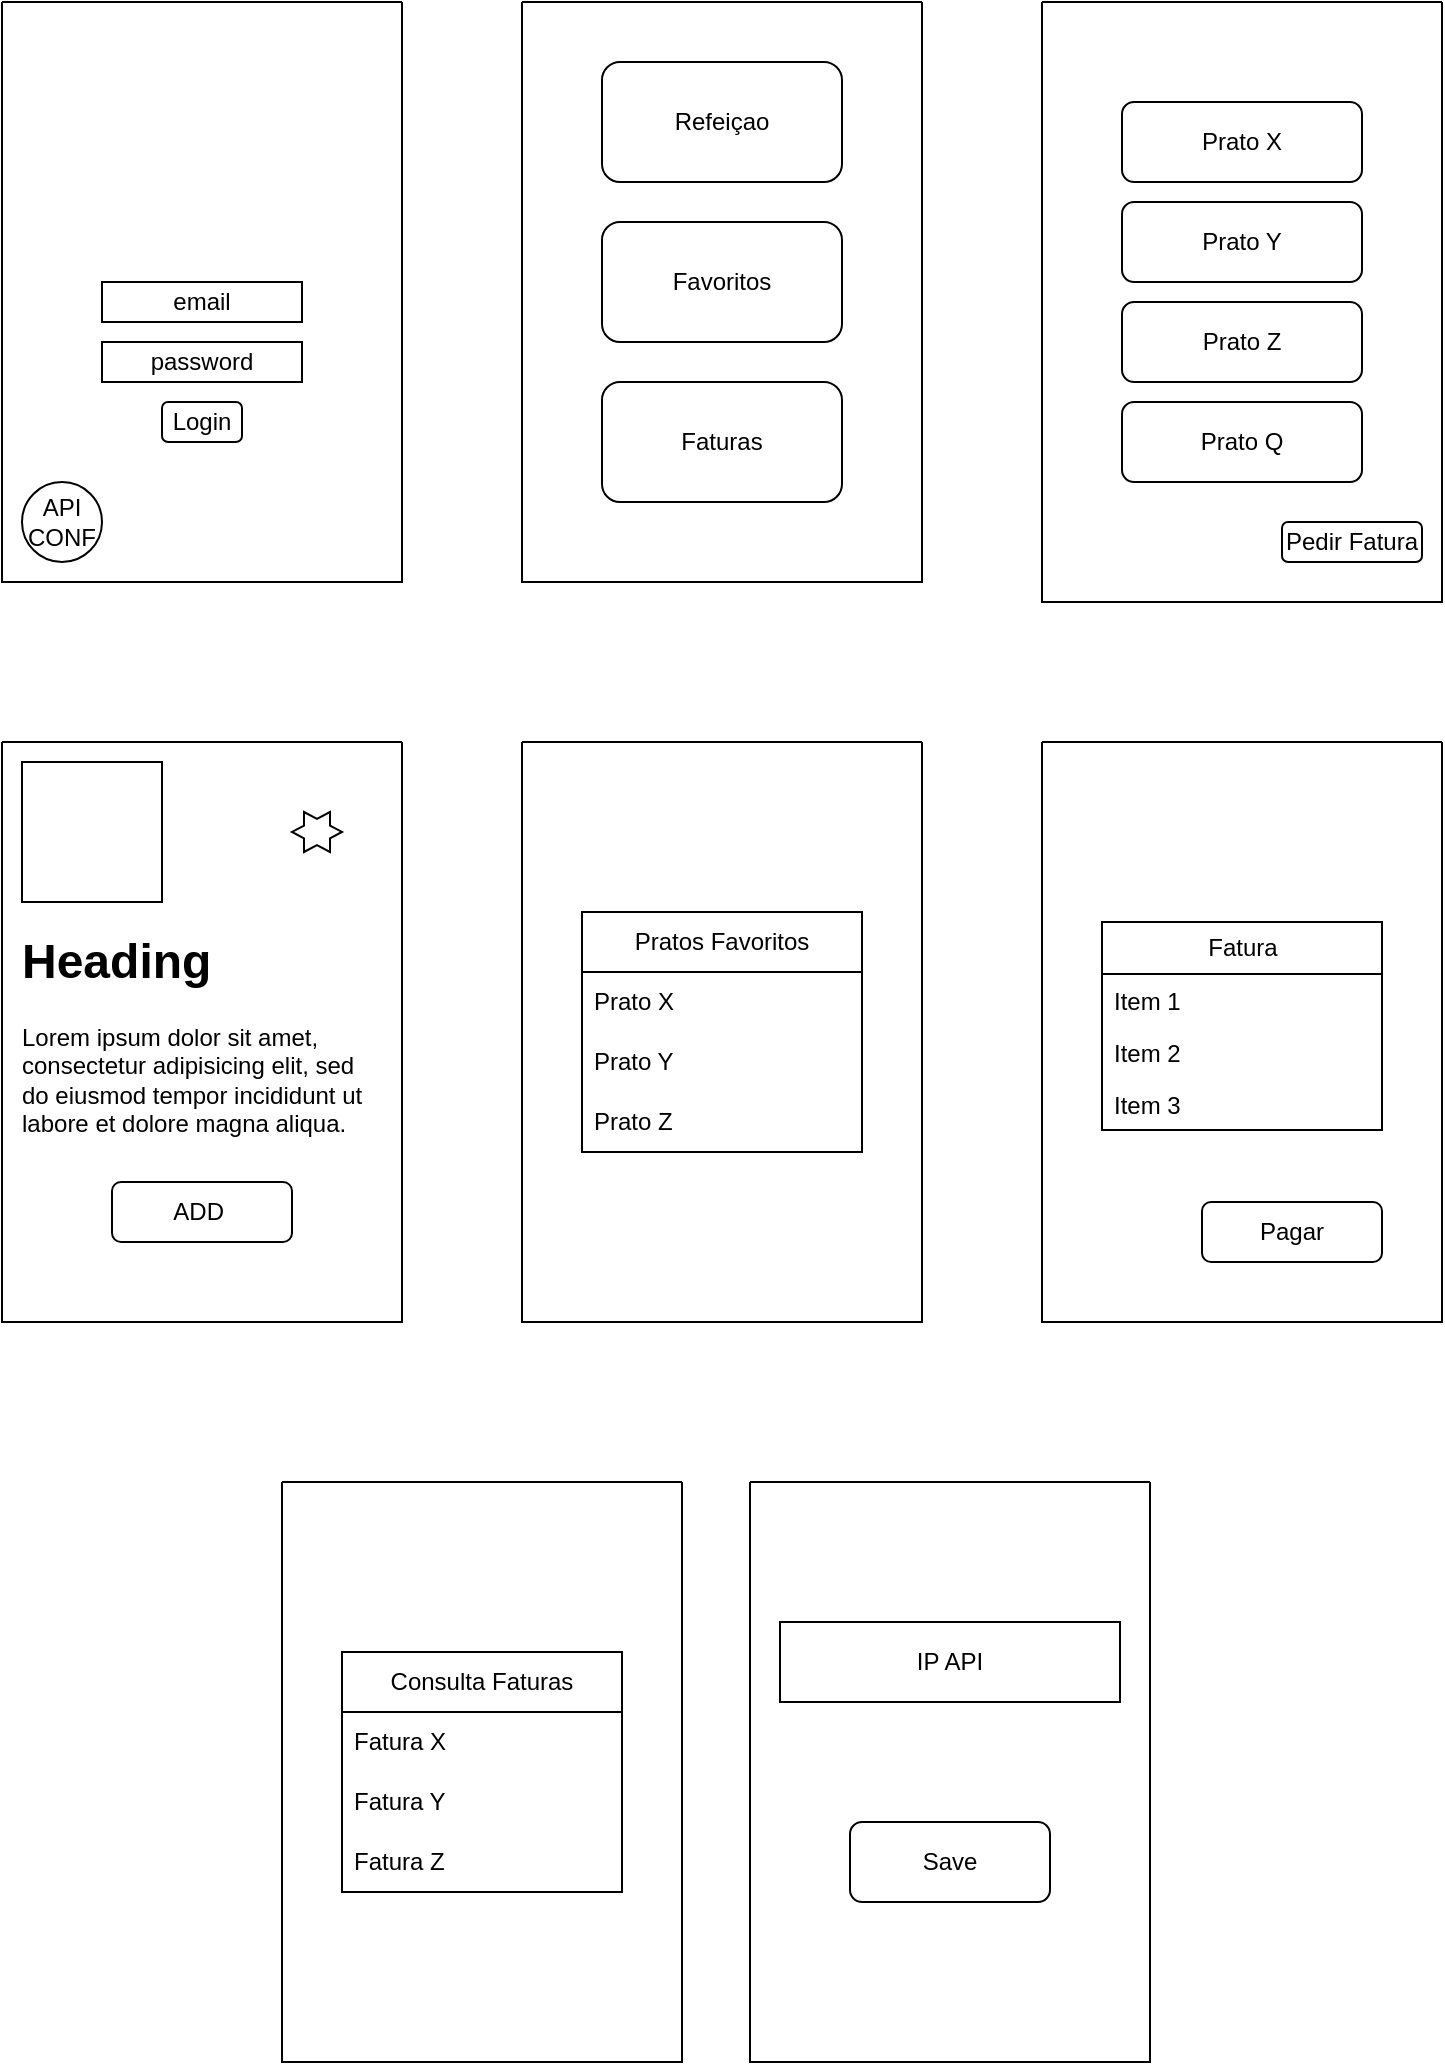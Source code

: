 <mxfile version="22.0.4" type="device">
  <diagram name="Page-1" id="bd6bbabYntFXdZzJabgJ">
    <mxGraphModel dx="954" dy="647" grid="1" gridSize="10" guides="1" tooltips="1" connect="1" arrows="1" fold="1" page="1" pageScale="1" pageWidth="827" pageHeight="1169" math="0" shadow="0">
      <root>
        <mxCell id="0" />
        <mxCell id="1" parent="0" />
        <mxCell id="HqXSGw4q4rn_gHDSRf10-6" value="" style="swimlane;startSize=0;" vertex="1" parent="1">
          <mxGeometry x="40" y="40" width="200" height="290" as="geometry" />
        </mxCell>
        <mxCell id="HqXSGw4q4rn_gHDSRf10-7" value="email" style="rounded=0;whiteSpace=wrap;html=1;" vertex="1" parent="HqXSGw4q4rn_gHDSRf10-6">
          <mxGeometry x="50" y="140" width="100" height="20" as="geometry" />
        </mxCell>
        <mxCell id="HqXSGw4q4rn_gHDSRf10-8" value="password" style="rounded=0;whiteSpace=wrap;html=1;" vertex="1" parent="HqXSGw4q4rn_gHDSRf10-6">
          <mxGeometry x="50" y="170" width="100" height="20" as="geometry" />
        </mxCell>
        <mxCell id="HqXSGw4q4rn_gHDSRf10-9" value="Login" style="rounded=1;whiteSpace=wrap;html=1;" vertex="1" parent="HqXSGw4q4rn_gHDSRf10-6">
          <mxGeometry x="80" y="200" width="40" height="20" as="geometry" />
        </mxCell>
        <mxCell id="HqXSGw4q4rn_gHDSRf10-10" value="API CONF" style="ellipse;whiteSpace=wrap;html=1;aspect=fixed;" vertex="1" parent="HqXSGw4q4rn_gHDSRf10-6">
          <mxGeometry x="10" y="240" width="40" height="40" as="geometry" />
        </mxCell>
        <mxCell id="HqXSGw4q4rn_gHDSRf10-21" value="" style="swimlane;startSize=0;" vertex="1" parent="1">
          <mxGeometry x="300" y="40" width="200" height="290" as="geometry" />
        </mxCell>
        <mxCell id="HqXSGw4q4rn_gHDSRf10-61" value="Faturas" style="rounded=1;whiteSpace=wrap;html=1;" vertex="1" parent="HqXSGw4q4rn_gHDSRf10-21">
          <mxGeometry x="40" y="190" width="120" height="60" as="geometry" />
        </mxCell>
        <mxCell id="HqXSGw4q4rn_gHDSRf10-63" value="Favoritos" style="rounded=1;whiteSpace=wrap;html=1;" vertex="1" parent="HqXSGw4q4rn_gHDSRf10-21">
          <mxGeometry x="40" y="110" width="120" height="60" as="geometry" />
        </mxCell>
        <mxCell id="HqXSGw4q4rn_gHDSRf10-65" value="Refeiçao" style="rounded=1;whiteSpace=wrap;html=1;" vertex="1" parent="HqXSGw4q4rn_gHDSRf10-21">
          <mxGeometry x="40" y="30" width="120" height="60" as="geometry" />
        </mxCell>
        <mxCell id="HqXSGw4q4rn_gHDSRf10-26" value="" style="swimlane;startSize=0;" vertex="1" parent="1">
          <mxGeometry x="560" y="40" width="200" height="300" as="geometry" />
        </mxCell>
        <mxCell id="HqXSGw4q4rn_gHDSRf10-72" value="Prato Q" style="rounded=1;whiteSpace=wrap;html=1;" vertex="1" parent="HqXSGw4q4rn_gHDSRf10-26">
          <mxGeometry x="40" y="200" width="120" height="40" as="geometry" />
        </mxCell>
        <mxCell id="HqXSGw4q4rn_gHDSRf10-73" value="Prato X" style="rounded=1;whiteSpace=wrap;html=1;" vertex="1" parent="HqXSGw4q4rn_gHDSRf10-26">
          <mxGeometry x="40" y="50" width="120" height="40" as="geometry" />
        </mxCell>
        <mxCell id="HqXSGw4q4rn_gHDSRf10-74" value="Prato Y" style="rounded=1;whiteSpace=wrap;html=1;" vertex="1" parent="HqXSGw4q4rn_gHDSRf10-26">
          <mxGeometry x="40" y="100" width="120" height="40" as="geometry" />
        </mxCell>
        <mxCell id="HqXSGw4q4rn_gHDSRf10-75" value="Prato Z" style="rounded=1;whiteSpace=wrap;html=1;" vertex="1" parent="HqXSGw4q4rn_gHDSRf10-26">
          <mxGeometry x="40" y="150" width="120" height="40" as="geometry" />
        </mxCell>
        <mxCell id="HqXSGw4q4rn_gHDSRf10-76" value="Pedir Fatura" style="rounded=1;whiteSpace=wrap;html=1;" vertex="1" parent="HqXSGw4q4rn_gHDSRf10-26">
          <mxGeometry x="120" y="260" width="70" height="20" as="geometry" />
        </mxCell>
        <mxCell id="HqXSGw4q4rn_gHDSRf10-31" value="" style="swimlane;startSize=0;" vertex="1" parent="1">
          <mxGeometry x="40" y="410" width="200" height="290" as="geometry" />
        </mxCell>
        <mxCell id="HqXSGw4q4rn_gHDSRf10-77" value="" style="whiteSpace=wrap;html=1;aspect=fixed;" vertex="1" parent="HqXSGw4q4rn_gHDSRf10-31">
          <mxGeometry x="10" y="10" width="70" height="70" as="geometry" />
        </mxCell>
        <mxCell id="HqXSGw4q4rn_gHDSRf10-78" value="&lt;h1&gt;Heading&lt;/h1&gt;&lt;p&gt;Lorem ipsum dolor sit amet, consectetur adipisicing elit, sed do eiusmod tempor incididunt ut labore et dolore magna aliqua.&lt;/p&gt;" style="text;html=1;strokeColor=none;fillColor=none;spacing=5;spacingTop=-20;whiteSpace=wrap;overflow=hidden;rounded=0;" vertex="1" parent="HqXSGw4q4rn_gHDSRf10-31">
          <mxGeometry x="5" y="90" width="190" height="120" as="geometry" />
        </mxCell>
        <mxCell id="HqXSGw4q4rn_gHDSRf10-79" value="ADD&amp;nbsp;" style="rounded=1;whiteSpace=wrap;html=1;" vertex="1" parent="HqXSGw4q4rn_gHDSRf10-31">
          <mxGeometry x="55" y="220" width="90" height="30" as="geometry" />
        </mxCell>
        <mxCell id="HqXSGw4q4rn_gHDSRf10-80" value="" style="verticalLabelPosition=bottom;verticalAlign=top;html=1;shape=mxgraph.basic.6_point_star" vertex="1" parent="HqXSGw4q4rn_gHDSRf10-31">
          <mxGeometry x="145" y="35" width="25" height="20" as="geometry" />
        </mxCell>
        <mxCell id="HqXSGw4q4rn_gHDSRf10-37" value="" style="swimlane;startSize=0;" vertex="1" parent="1">
          <mxGeometry x="300" y="410" width="200" height="290" as="geometry" />
        </mxCell>
        <mxCell id="HqXSGw4q4rn_gHDSRf10-81" value="Pratos Favoritos" style="swimlane;fontStyle=0;childLayout=stackLayout;horizontal=1;startSize=30;horizontalStack=0;resizeParent=1;resizeParentMax=0;resizeLast=0;collapsible=1;marginBottom=0;whiteSpace=wrap;html=1;" vertex="1" parent="HqXSGw4q4rn_gHDSRf10-37">
          <mxGeometry x="30" y="85" width="140" height="120" as="geometry" />
        </mxCell>
        <mxCell id="HqXSGw4q4rn_gHDSRf10-82" value="Prato X" style="text;strokeColor=none;fillColor=none;align=left;verticalAlign=middle;spacingLeft=4;spacingRight=4;overflow=hidden;points=[[0,0.5],[1,0.5]];portConstraint=eastwest;rotatable=0;whiteSpace=wrap;html=1;" vertex="1" parent="HqXSGw4q4rn_gHDSRf10-81">
          <mxGeometry y="30" width="140" height="30" as="geometry" />
        </mxCell>
        <mxCell id="HqXSGw4q4rn_gHDSRf10-83" value="Prato Y" style="text;strokeColor=none;fillColor=none;align=left;verticalAlign=middle;spacingLeft=4;spacingRight=4;overflow=hidden;points=[[0,0.5],[1,0.5]];portConstraint=eastwest;rotatable=0;whiteSpace=wrap;html=1;" vertex="1" parent="HqXSGw4q4rn_gHDSRf10-81">
          <mxGeometry y="60" width="140" height="30" as="geometry" />
        </mxCell>
        <mxCell id="HqXSGw4q4rn_gHDSRf10-84" value="Prato Z" style="text;strokeColor=none;fillColor=none;align=left;verticalAlign=middle;spacingLeft=4;spacingRight=4;overflow=hidden;points=[[0,0.5],[1,0.5]];portConstraint=eastwest;rotatable=0;whiteSpace=wrap;html=1;" vertex="1" parent="HqXSGw4q4rn_gHDSRf10-81">
          <mxGeometry y="90" width="140" height="30" as="geometry" />
        </mxCell>
        <mxCell id="HqXSGw4q4rn_gHDSRf10-43" value="" style="swimlane;startSize=0;" vertex="1" parent="1">
          <mxGeometry x="560" y="410" width="200" height="290" as="geometry" />
        </mxCell>
        <mxCell id="HqXSGw4q4rn_gHDSRf10-93" value="Fatura" style="swimlane;fontStyle=0;childLayout=stackLayout;horizontal=1;startSize=26;fillColor=none;horizontalStack=0;resizeParent=1;resizeParentMax=0;resizeLast=0;collapsible=1;marginBottom=0;html=1;" vertex="1" parent="HqXSGw4q4rn_gHDSRf10-43">
          <mxGeometry x="30" y="90" width="140" height="104" as="geometry" />
        </mxCell>
        <mxCell id="HqXSGw4q4rn_gHDSRf10-94" value="Item 1" style="text;strokeColor=none;fillColor=none;align=left;verticalAlign=top;spacingLeft=4;spacingRight=4;overflow=hidden;rotatable=0;points=[[0,0.5],[1,0.5]];portConstraint=eastwest;whiteSpace=wrap;html=1;" vertex="1" parent="HqXSGw4q4rn_gHDSRf10-93">
          <mxGeometry y="26" width="140" height="26" as="geometry" />
        </mxCell>
        <mxCell id="HqXSGw4q4rn_gHDSRf10-95" value="Item 2" style="text;strokeColor=none;fillColor=none;align=left;verticalAlign=top;spacingLeft=4;spacingRight=4;overflow=hidden;rotatable=0;points=[[0,0.5],[1,0.5]];portConstraint=eastwest;whiteSpace=wrap;html=1;" vertex="1" parent="HqXSGw4q4rn_gHDSRf10-93">
          <mxGeometry y="52" width="140" height="26" as="geometry" />
        </mxCell>
        <mxCell id="HqXSGw4q4rn_gHDSRf10-96" value="Item 3" style="text;strokeColor=none;fillColor=none;align=left;verticalAlign=top;spacingLeft=4;spacingRight=4;overflow=hidden;rotatable=0;points=[[0,0.5],[1,0.5]];portConstraint=eastwest;whiteSpace=wrap;html=1;" vertex="1" parent="HqXSGw4q4rn_gHDSRf10-93">
          <mxGeometry y="78" width="140" height="26" as="geometry" />
        </mxCell>
        <mxCell id="HqXSGw4q4rn_gHDSRf10-97" value="Pagar" style="rounded=1;whiteSpace=wrap;html=1;" vertex="1" parent="HqXSGw4q4rn_gHDSRf10-43">
          <mxGeometry x="80" y="230" width="90" height="30" as="geometry" />
        </mxCell>
        <mxCell id="HqXSGw4q4rn_gHDSRf10-49" value="" style="swimlane;startSize=0;" vertex="1" parent="1">
          <mxGeometry x="180" y="780" width="200" height="290" as="geometry" />
        </mxCell>
        <mxCell id="HqXSGw4q4rn_gHDSRf10-88" value="Consulta Faturas" style="swimlane;fontStyle=0;childLayout=stackLayout;horizontal=1;startSize=30;horizontalStack=0;resizeParent=1;resizeParentMax=0;resizeLast=0;collapsible=1;marginBottom=0;whiteSpace=wrap;html=1;" vertex="1" parent="HqXSGw4q4rn_gHDSRf10-49">
          <mxGeometry x="30" y="85" width="140" height="120" as="geometry" />
        </mxCell>
        <mxCell id="HqXSGw4q4rn_gHDSRf10-89" value="Fatura X" style="text;strokeColor=none;fillColor=none;align=left;verticalAlign=middle;spacingLeft=4;spacingRight=4;overflow=hidden;points=[[0,0.5],[1,0.5]];portConstraint=eastwest;rotatable=0;whiteSpace=wrap;html=1;" vertex="1" parent="HqXSGw4q4rn_gHDSRf10-88">
          <mxGeometry y="30" width="140" height="30" as="geometry" />
        </mxCell>
        <mxCell id="HqXSGw4q4rn_gHDSRf10-90" value="Fatura Y" style="text;strokeColor=none;fillColor=none;align=left;verticalAlign=middle;spacingLeft=4;spacingRight=4;overflow=hidden;points=[[0,0.5],[1,0.5]];portConstraint=eastwest;rotatable=0;whiteSpace=wrap;html=1;" vertex="1" parent="HqXSGw4q4rn_gHDSRf10-88">
          <mxGeometry y="60" width="140" height="30" as="geometry" />
        </mxCell>
        <mxCell id="HqXSGw4q4rn_gHDSRf10-91" value="Fatura Z" style="text;strokeColor=none;fillColor=none;align=left;verticalAlign=middle;spacingLeft=4;spacingRight=4;overflow=hidden;points=[[0,0.5],[1,0.5]];portConstraint=eastwest;rotatable=0;whiteSpace=wrap;html=1;" vertex="1" parent="HqXSGw4q4rn_gHDSRf10-88">
          <mxGeometry y="90" width="140" height="30" as="geometry" />
        </mxCell>
        <mxCell id="HqXSGw4q4rn_gHDSRf10-55" value="" style="swimlane;startSize=0;" vertex="1" parent="1">
          <mxGeometry x="414" y="780" width="200" height="290" as="geometry" />
        </mxCell>
        <mxCell id="HqXSGw4q4rn_gHDSRf10-85" value="IP API" style="rounded=0;whiteSpace=wrap;html=1;" vertex="1" parent="HqXSGw4q4rn_gHDSRf10-55">
          <mxGeometry x="15" y="70" width="170" height="40" as="geometry" />
        </mxCell>
        <mxCell id="HqXSGw4q4rn_gHDSRf10-86" value="Save" style="rounded=1;whiteSpace=wrap;html=1;" vertex="1" parent="HqXSGw4q4rn_gHDSRf10-55">
          <mxGeometry x="50" y="170" width="100" height="40" as="geometry" />
        </mxCell>
      </root>
    </mxGraphModel>
  </diagram>
</mxfile>
